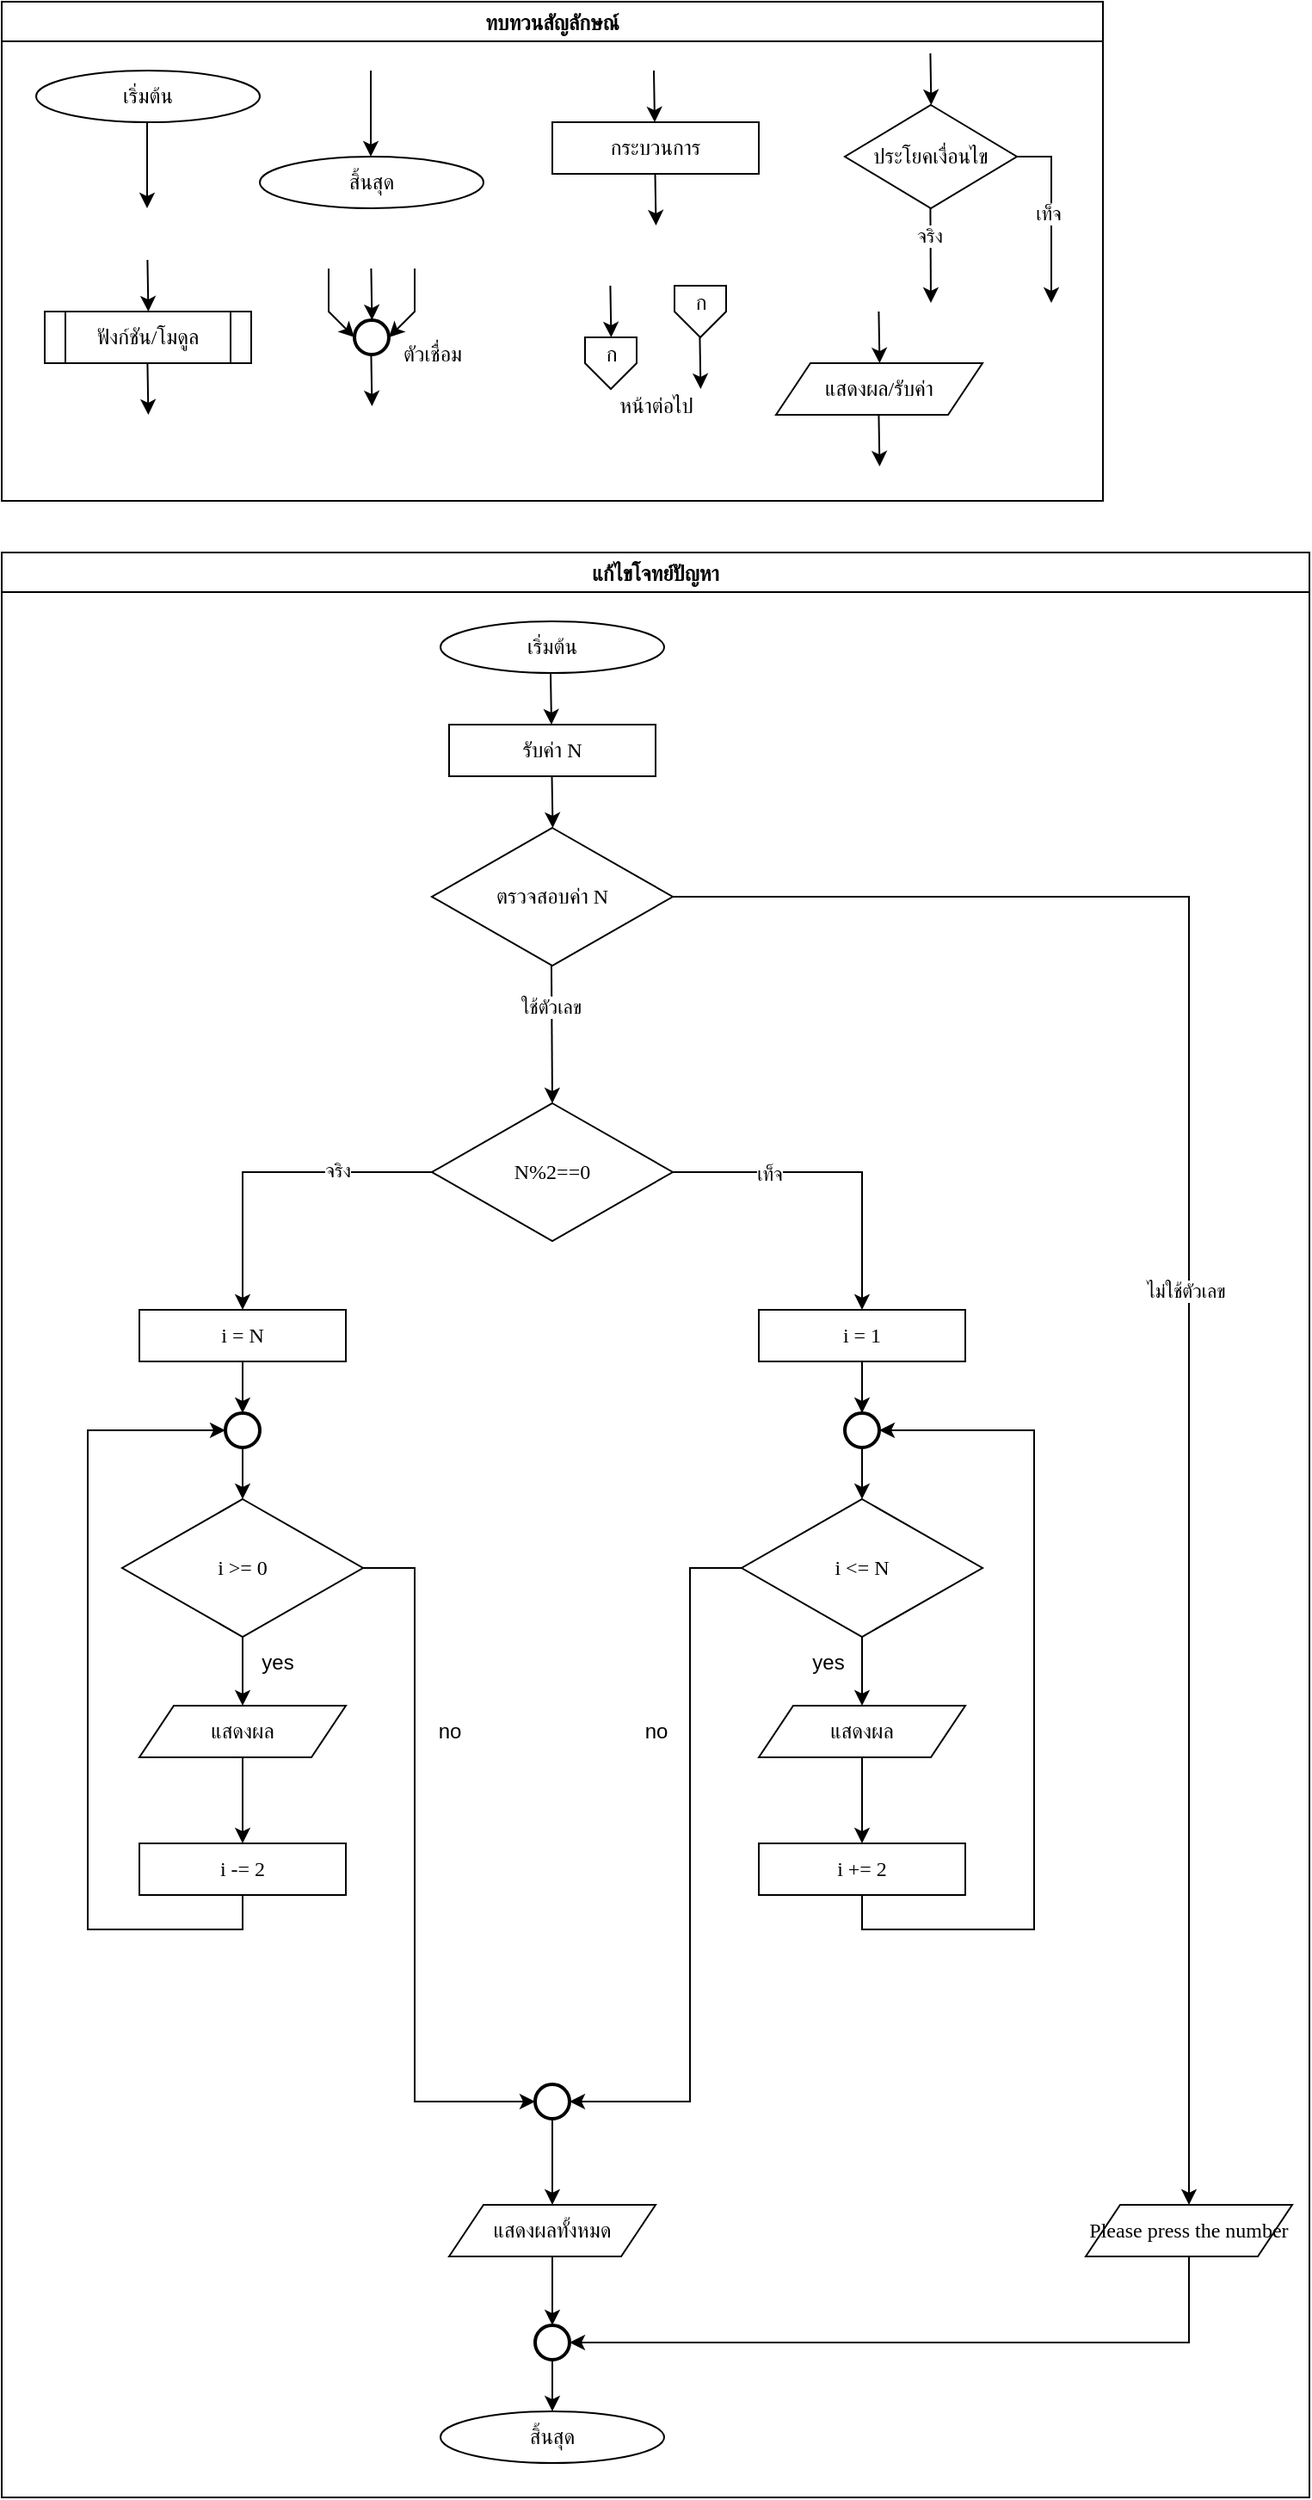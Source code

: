 <mxfile version="28.0.6">
  <diagram name="Page-1" id="thjeyQUxEzNoPWiFpH65">
    <mxGraphModel dx="1246" dy="686" grid="1" gridSize="10" guides="1" tooltips="1" connect="1" arrows="1" fold="1" page="1" pageScale="1" pageWidth="850" pageHeight="1100" math="0" shadow="0">
      <root>
        <mxCell id="0" />
        <mxCell id="1" parent="0" />
        <mxCell id="1veOFgIZRQtYnjoc_C_j-1" value="ทบทวนสัญลักษณ์" style="swimlane;fontFamily=Sarabun;fontSource=https://fonts.googleapis.com/css?family=Sarabun;" vertex="1" parent="1">
          <mxGeometry width="640" height="290" as="geometry" />
        </mxCell>
        <mxCell id="1veOFgIZRQtYnjoc_C_j-2" value="&lt;font data-font-src=&quot;https://fonts.googleapis.com/css?family=Sarabun&quot; face=&quot;Sarabun&quot;&gt;เริ่มต้น&lt;/font&gt;" style="ellipse;whiteSpace=wrap;html=1;" vertex="1" parent="1veOFgIZRQtYnjoc_C_j-1">
          <mxGeometry x="20" y="40" width="130" height="30" as="geometry" />
        </mxCell>
        <mxCell id="1veOFgIZRQtYnjoc_C_j-3" value="" style="endArrow=classic;html=1;rounded=0;" edge="1" parent="1veOFgIZRQtYnjoc_C_j-1">
          <mxGeometry width="50" height="50" relative="1" as="geometry">
            <mxPoint x="84.5" y="70" as="sourcePoint" />
            <mxPoint x="84.5" y="120" as="targetPoint" />
          </mxGeometry>
        </mxCell>
        <mxCell id="1veOFgIZRQtYnjoc_C_j-4" value="&lt;font face=&quot;Sarabun&quot;&gt;สิ้นสุด&lt;/font&gt;" style="ellipse;whiteSpace=wrap;html=1;" vertex="1" parent="1veOFgIZRQtYnjoc_C_j-1">
          <mxGeometry x="150" y="90" width="130" height="30" as="geometry" />
        </mxCell>
        <mxCell id="1veOFgIZRQtYnjoc_C_j-5" value="" style="endArrow=classic;html=1;rounded=0;" edge="1" parent="1veOFgIZRQtYnjoc_C_j-1">
          <mxGeometry width="50" height="50" relative="1" as="geometry">
            <mxPoint x="214.5" y="40" as="sourcePoint" />
            <mxPoint x="214.5" y="90" as="targetPoint" />
          </mxGeometry>
        </mxCell>
        <mxCell id="1veOFgIZRQtYnjoc_C_j-6" value="กระบวนการ" style="rounded=0;whiteSpace=wrap;html=1;fontFamily=Sarabun;fontSource=https://fonts.googleapis.com/css?family=Sarabun;" vertex="1" parent="1veOFgIZRQtYnjoc_C_j-1">
          <mxGeometry x="320" y="70" width="120" height="30" as="geometry" />
        </mxCell>
        <mxCell id="1veOFgIZRQtYnjoc_C_j-7" value="" style="endArrow=classic;html=1;rounded=0;" edge="1" parent="1veOFgIZRQtYnjoc_C_j-1">
          <mxGeometry width="50" height="50" relative="1" as="geometry">
            <mxPoint x="379" y="40" as="sourcePoint" />
            <mxPoint x="379.5" y="70" as="targetPoint" />
          </mxGeometry>
        </mxCell>
        <mxCell id="1veOFgIZRQtYnjoc_C_j-8" value="" style="endArrow=classic;html=1;rounded=0;" edge="1" parent="1veOFgIZRQtYnjoc_C_j-1">
          <mxGeometry width="50" height="50" relative="1" as="geometry">
            <mxPoint x="379.75" y="100" as="sourcePoint" />
            <mxPoint x="380.25" y="130" as="targetPoint" />
          </mxGeometry>
        </mxCell>
        <mxCell id="1veOFgIZRQtYnjoc_C_j-9" value="ประโยคเงื่อนไข" style="rhombus;whiteSpace=wrap;html=1;fontFamily=Sarabun;fontSource=https://fonts.googleapis.com/css?family=Sarabun;" vertex="1" parent="1veOFgIZRQtYnjoc_C_j-1">
          <mxGeometry x="490" y="60" width="100" height="60" as="geometry" />
        </mxCell>
        <mxCell id="1veOFgIZRQtYnjoc_C_j-10" value="" style="endArrow=classic;html=1;rounded=0;" edge="1" parent="1veOFgIZRQtYnjoc_C_j-1">
          <mxGeometry width="50" height="50" relative="1" as="geometry">
            <mxPoint x="539.71" y="30" as="sourcePoint" />
            <mxPoint x="540.21" y="60" as="targetPoint" />
          </mxGeometry>
        </mxCell>
        <mxCell id="1veOFgIZRQtYnjoc_C_j-11" value="" style="endArrow=classic;html=1;rounded=0;" edge="1" parent="1veOFgIZRQtYnjoc_C_j-1">
          <mxGeometry width="50" height="50" relative="1" as="geometry">
            <mxPoint x="539.71" y="120" as="sourcePoint" />
            <mxPoint x="540" y="175" as="targetPoint" />
          </mxGeometry>
        </mxCell>
        <mxCell id="1veOFgIZRQtYnjoc_C_j-12" value="จริง" style="edgeLabel;html=1;align=center;verticalAlign=middle;resizable=0;points=[];fontFamily=Sarabun;fontSource=https://fonts.googleapis.com/css?family=Sarabun;" vertex="1" connectable="0" parent="1veOFgIZRQtYnjoc_C_j-11">
          <mxGeometry x="-0.414" y="-1" relative="1" as="geometry">
            <mxPoint as="offset" />
          </mxGeometry>
        </mxCell>
        <mxCell id="1veOFgIZRQtYnjoc_C_j-13" value="" style="endArrow=classic;html=1;rounded=0;exitX=1;exitY=0.5;exitDx=0;exitDy=0;" edge="1" parent="1veOFgIZRQtYnjoc_C_j-1" source="1veOFgIZRQtYnjoc_C_j-9">
          <mxGeometry width="50" height="50" relative="1" as="geometry">
            <mxPoint x="620" y="95" as="sourcePoint" />
            <mxPoint x="610" y="175" as="targetPoint" />
            <Array as="points">
              <mxPoint x="610" y="90" />
            </Array>
          </mxGeometry>
        </mxCell>
        <mxCell id="1veOFgIZRQtYnjoc_C_j-14" value="&lt;font data-font-src=&quot;https://fonts.googleapis.com/css?family=Sarabun&quot; face=&quot;Sarabun&quot;&gt;เท็จ&lt;/font&gt;" style="edgeLabel;html=1;align=center;verticalAlign=middle;resizable=0;points=[];" vertex="1" connectable="0" parent="1veOFgIZRQtYnjoc_C_j-13">
          <mxGeometry x="-0.002" y="-2" relative="1" as="geometry">
            <mxPoint as="offset" />
          </mxGeometry>
        </mxCell>
        <mxCell id="1veOFgIZRQtYnjoc_C_j-15" value="&lt;font data-font-src=&quot;https://fonts.googleapis.com/css?family=Sarabun&quot; face=&quot;Sarabun&quot;&gt;ฟังก์ชัน/โมดูล&lt;/font&gt;" style="shape=process;whiteSpace=wrap;html=1;backgroundOutline=1;" vertex="1" parent="1veOFgIZRQtYnjoc_C_j-1">
          <mxGeometry x="25" y="180" width="120" height="30" as="geometry" />
        </mxCell>
        <mxCell id="1veOFgIZRQtYnjoc_C_j-16" value="" style="endArrow=classic;html=1;rounded=0;" edge="1" parent="1veOFgIZRQtYnjoc_C_j-1">
          <mxGeometry width="50" height="50" relative="1" as="geometry">
            <mxPoint x="84.71" y="150" as="sourcePoint" />
            <mxPoint x="85.21" y="180" as="targetPoint" />
          </mxGeometry>
        </mxCell>
        <mxCell id="1veOFgIZRQtYnjoc_C_j-17" value="" style="endArrow=classic;html=1;rounded=0;" edge="1" parent="1veOFgIZRQtYnjoc_C_j-1">
          <mxGeometry width="50" height="50" relative="1" as="geometry">
            <mxPoint x="84.71" y="210" as="sourcePoint" />
            <mxPoint x="85.21" y="240" as="targetPoint" />
          </mxGeometry>
        </mxCell>
        <mxCell id="1veOFgIZRQtYnjoc_C_j-18" value="&lt;span style=&quot;color: rgba(0, 0, 0, 0); font-family: monospace; font-size: 0px; text-align: start; text-wrap-mode: nowrap;&quot;&gt;%3CmxGraphModel%3E%3Croot%3E%3CmxCell%20id%3D%220%22%2F%3E%3CmxCell%20id%3D%221%22%20parent%3D%220%22%2F%3E%3CmxCell%20id%3D%222%22%20value%3D%22%22%20style%3D%22endArrow%3Dclassic%3Bhtml%3D1%3Brounded%3D0%3BentryX%3D0%3BentryY%3D0.5%3BentryDx%3D0%3BentryDy%3D0%3BentryPerimeter%3D0%3B%22%20edge%3D%221%22%20parent%3D%221%22%3E%3CmxGeometry%20width%3D%2250%22%20height%3D%2250%22%20relative%3D%221%22%20as%3D%22geometry%22%3E%3CmxPoint%20x%3D%22319.75%22%20y%3D%22850%22%20as%3D%22sourcePoint%22%2F%3E%3CmxPoint%20x%3D%22320%22%20y%3D%22930%22%20as%3D%22targetPoint%22%2F%3E%3C%2FmxGeometry%3E%3C%2FmxCell%3E%3C%2Froot%3E%3C%2FmxGraphModel%3E&lt;/span&gt;" style="strokeWidth=2;html=1;shape=mxgraph.flowchart.start_2;whiteSpace=wrap;" vertex="1" parent="1veOFgIZRQtYnjoc_C_j-1">
          <mxGeometry x="205" y="185" width="20" height="20" as="geometry" />
        </mxCell>
        <mxCell id="1veOFgIZRQtYnjoc_C_j-19" value="" style="endArrow=classic;html=1;rounded=0;" edge="1" parent="1veOFgIZRQtYnjoc_C_j-1">
          <mxGeometry width="50" height="50" relative="1" as="geometry">
            <mxPoint x="214.71" y="155" as="sourcePoint" />
            <mxPoint x="215.21" y="185" as="targetPoint" />
          </mxGeometry>
        </mxCell>
        <mxCell id="1veOFgIZRQtYnjoc_C_j-20" value="" style="endArrow=classic;html=1;rounded=0;entryX=0;entryY=0.5;entryDx=0;entryDy=0;entryPerimeter=0;" edge="1" parent="1veOFgIZRQtYnjoc_C_j-1" target="1veOFgIZRQtYnjoc_C_j-18">
          <mxGeometry width="50" height="50" relative="1" as="geometry">
            <mxPoint x="190.0" y="155" as="sourcePoint" />
            <mxPoint x="190.5" y="185" as="targetPoint" />
            <Array as="points">
              <mxPoint x="190" y="180" />
            </Array>
          </mxGeometry>
        </mxCell>
        <mxCell id="1veOFgIZRQtYnjoc_C_j-21" value="" style="endArrow=classic;html=1;rounded=0;entryX=1;entryY=0.5;entryDx=0;entryDy=0;entryPerimeter=0;" edge="1" parent="1veOFgIZRQtYnjoc_C_j-1" target="1veOFgIZRQtYnjoc_C_j-18">
          <mxGeometry width="50" height="50" relative="1" as="geometry">
            <mxPoint x="240.0" y="155" as="sourcePoint" />
            <mxPoint x="240.5" y="185" as="targetPoint" />
            <Array as="points">
              <mxPoint x="240" y="180" />
            </Array>
          </mxGeometry>
        </mxCell>
        <mxCell id="1veOFgIZRQtYnjoc_C_j-22" value="" style="endArrow=classic;html=1;rounded=0;" edge="1" parent="1veOFgIZRQtYnjoc_C_j-1">
          <mxGeometry width="50" height="50" relative="1" as="geometry">
            <mxPoint x="214.71" y="205" as="sourcePoint" />
            <mxPoint x="215.21" y="235" as="targetPoint" />
          </mxGeometry>
        </mxCell>
        <mxCell id="1veOFgIZRQtYnjoc_C_j-23" value="&lt;font data-font-src=&quot;https://fonts.googleapis.com/css?family=Sarabun&quot; face=&quot;Sarabun&quot;&gt;ตัวเชื่อม&lt;/font&gt;" style="text;html=1;align=center;verticalAlign=middle;resizable=0;points=[];autosize=1;strokeColor=none;fillColor=none;" vertex="1" parent="1veOFgIZRQtYnjoc_C_j-1">
          <mxGeometry x="220" y="190" width="60" height="30" as="geometry" />
        </mxCell>
        <mxCell id="1veOFgIZRQtYnjoc_C_j-24" value="" style="endArrow=classic;html=1;rounded=0;" edge="1" parent="1veOFgIZRQtYnjoc_C_j-1">
          <mxGeometry width="50" height="50" relative="1" as="geometry">
            <mxPoint x="353.71" y="165" as="sourcePoint" />
            <mxPoint x="354.21" y="195" as="targetPoint" />
          </mxGeometry>
        </mxCell>
        <mxCell id="1veOFgIZRQtYnjoc_C_j-25" value="" style="verticalLabelPosition=bottom;verticalAlign=top;html=1;shape=offPageConnector;rounded=0;size=0.5;" vertex="1" parent="1veOFgIZRQtYnjoc_C_j-1">
          <mxGeometry x="339" y="195" width="30" height="30" as="geometry" />
        </mxCell>
        <mxCell id="1veOFgIZRQtYnjoc_C_j-26" value="" style="endArrow=classic;html=1;rounded=0;" edge="1" parent="1veOFgIZRQtYnjoc_C_j-1">
          <mxGeometry width="50" height="50" relative="1" as="geometry">
            <mxPoint x="405.71" y="195" as="sourcePoint" />
            <mxPoint x="406.21" y="225" as="targetPoint" />
          </mxGeometry>
        </mxCell>
        <mxCell id="1veOFgIZRQtYnjoc_C_j-27" value="" style="verticalLabelPosition=bottom;verticalAlign=top;html=1;shape=offPageConnector;rounded=0;size=0.5;" vertex="1" parent="1veOFgIZRQtYnjoc_C_j-1">
          <mxGeometry x="391" y="165" width="30" height="30" as="geometry" />
        </mxCell>
        <mxCell id="1veOFgIZRQtYnjoc_C_j-28" value="หน้าต่อไป" style="text;html=1;align=center;verticalAlign=middle;resizable=0;points=[];autosize=1;strokeColor=none;fillColor=none;fontFamily=Sarabun;fontSource=https://fonts.googleapis.com/css?family=Sarabun;" vertex="1" parent="1veOFgIZRQtYnjoc_C_j-1">
          <mxGeometry x="345" y="220" width="70" height="30" as="geometry" />
        </mxCell>
        <mxCell id="1veOFgIZRQtYnjoc_C_j-29" value="ก" style="text;html=1;align=center;verticalAlign=middle;resizable=0;points=[];autosize=1;strokeColor=none;fillColor=none;fontFamily=Sarabun;fontSource=https://fonts.googleapis.com/css?family=Sarabun;" vertex="1" parent="1veOFgIZRQtYnjoc_C_j-1">
          <mxGeometry x="339" y="190" width="30" height="30" as="geometry" />
        </mxCell>
        <mxCell id="1veOFgIZRQtYnjoc_C_j-30" value="ก" style="text;html=1;align=center;verticalAlign=middle;resizable=0;points=[];autosize=1;strokeColor=none;fillColor=none;fontFamily=Sarabun;fontSource=https://fonts.googleapis.com/css?family=Sarabun;" vertex="1" parent="1veOFgIZRQtYnjoc_C_j-1">
          <mxGeometry x="391" y="160" width="30" height="30" as="geometry" />
        </mxCell>
        <mxCell id="1veOFgIZRQtYnjoc_C_j-31" value="แสดงผล/รับค่า" style="shape=parallelogram;perimeter=parallelogramPerimeter;whiteSpace=wrap;html=1;fixedSize=1;fontFamily=Sarabun;fontSource=https://fonts.googleapis.com/css?family=Sarabun;" vertex="1" parent="1veOFgIZRQtYnjoc_C_j-1">
          <mxGeometry x="450" y="210" width="120" height="30" as="geometry" />
        </mxCell>
        <mxCell id="1veOFgIZRQtYnjoc_C_j-32" value="" style="endArrow=classic;html=1;rounded=0;" edge="1" parent="1veOFgIZRQtYnjoc_C_j-1">
          <mxGeometry width="50" height="50" relative="1" as="geometry">
            <mxPoint x="509.71" y="180" as="sourcePoint" />
            <mxPoint x="510.21" y="210" as="targetPoint" />
          </mxGeometry>
        </mxCell>
        <mxCell id="1veOFgIZRQtYnjoc_C_j-33" value="" style="endArrow=classic;html=1;rounded=0;" edge="1" parent="1veOFgIZRQtYnjoc_C_j-1">
          <mxGeometry width="50" height="50" relative="1" as="geometry">
            <mxPoint x="509.71" y="240" as="sourcePoint" />
            <mxPoint x="510.21" y="270" as="targetPoint" />
          </mxGeometry>
        </mxCell>
        <mxCell id="1veOFgIZRQtYnjoc_C_j-34" value="แก้ไขโจทย์ปัญหา" style="swimlane;fontFamily=Sarabun;fontSource=https://fonts.googleapis.com/css?family=Sarabun;" vertex="1" parent="1">
          <mxGeometry y="320" width="760" height="1130" as="geometry" />
        </mxCell>
        <mxCell id="1veOFgIZRQtYnjoc_C_j-35" value="&lt;font data-font-src=&quot;https://fonts.googleapis.com/css?family=Sarabun&quot; face=&quot;Sarabun&quot;&gt;เริ่มต้น&lt;/font&gt;" style="ellipse;whiteSpace=wrap;html=1;" vertex="1" parent="1veOFgIZRQtYnjoc_C_j-34">
          <mxGeometry x="255" y="40" width="130" height="30" as="geometry" />
        </mxCell>
        <mxCell id="1veOFgIZRQtYnjoc_C_j-39" value="รับค่า N" style="rounded=0;whiteSpace=wrap;html=1;fontFamily=Sarabun;fontSource=https://fonts.googleapis.com/css?family=Sarabun;" vertex="1" parent="1veOFgIZRQtYnjoc_C_j-34">
          <mxGeometry x="260" y="100" width="120" height="30" as="geometry" />
        </mxCell>
        <mxCell id="1veOFgIZRQtYnjoc_C_j-40" value="" style="endArrow=classic;html=1;rounded=0;" edge="1" parent="1veOFgIZRQtYnjoc_C_j-34">
          <mxGeometry width="50" height="50" relative="1" as="geometry">
            <mxPoint x="319" y="70" as="sourcePoint" />
            <mxPoint x="319.5" y="100" as="targetPoint" />
          </mxGeometry>
        </mxCell>
        <mxCell id="1veOFgIZRQtYnjoc_C_j-41" value="" style="endArrow=classic;html=1;rounded=0;" edge="1" parent="1veOFgIZRQtYnjoc_C_j-34">
          <mxGeometry width="50" height="50" relative="1" as="geometry">
            <mxPoint x="319.75" y="130" as="sourcePoint" />
            <mxPoint x="320.25" y="160" as="targetPoint" />
          </mxGeometry>
        </mxCell>
        <mxCell id="1veOFgIZRQtYnjoc_C_j-43" value="ตรวจสอบค่า N" style="rhombus;whiteSpace=wrap;html=1;fontFamily=Sarabun;fontSource=https://fonts.googleapis.com/css?family=Sarabun;" vertex="1" parent="1veOFgIZRQtYnjoc_C_j-34">
          <mxGeometry x="250" y="160" width="140" height="80" as="geometry" />
        </mxCell>
        <mxCell id="1veOFgIZRQtYnjoc_C_j-44" value="" style="endArrow=classic;html=1;rounded=0;entryX=0.5;entryY=0;entryDx=0;entryDy=0;" edge="1" parent="1veOFgIZRQtYnjoc_C_j-34" target="1veOFgIZRQtYnjoc_C_j-86">
          <mxGeometry width="50" height="50" relative="1" as="geometry">
            <mxPoint x="319.47" y="240" as="sourcePoint" />
            <mxPoint x="320" y="310" as="targetPoint" />
          </mxGeometry>
        </mxCell>
        <mxCell id="1veOFgIZRQtYnjoc_C_j-45" value="ใช้ตัวเลข" style="edgeLabel;html=1;align=center;verticalAlign=middle;resizable=0;points=[];fontFamily=Sarabun;fontSource=https://fonts.googleapis.com/css?family=Sarabun;" vertex="1" connectable="0" parent="1veOFgIZRQtYnjoc_C_j-44">
          <mxGeometry x="-0.414" y="-1" relative="1" as="geometry">
            <mxPoint as="offset" />
          </mxGeometry>
        </mxCell>
        <mxCell id="1veOFgIZRQtYnjoc_C_j-46" value="" style="endArrow=classic;html=1;rounded=0;exitX=1;exitY=0.5;exitDx=0;exitDy=0;entryX=0.5;entryY=0;entryDx=0;entryDy=0;" edge="1" parent="1veOFgIZRQtYnjoc_C_j-34" source="1veOFgIZRQtYnjoc_C_j-43" target="1veOFgIZRQtYnjoc_C_j-113">
          <mxGeometry width="50" height="50" relative="1" as="geometry">
            <mxPoint x="420" y="210" as="sourcePoint" />
            <mxPoint x="720" y="800" as="targetPoint" />
            <Array as="points">
              <mxPoint x="690" y="200" />
              <mxPoint x="690" y="440" />
            </Array>
          </mxGeometry>
        </mxCell>
        <mxCell id="1veOFgIZRQtYnjoc_C_j-47" value="&lt;font data-font-src=&quot;https://fonts.googleapis.com/css?family=Sarabun&quot; face=&quot;Sarabun&quot;&gt;ไม่ใช้ตัวเลข&lt;/font&gt;" style="edgeLabel;html=1;align=center;verticalAlign=middle;resizable=0;points=[];" vertex="1" connectable="0" parent="1veOFgIZRQtYnjoc_C_j-46">
          <mxGeometry x="-0.002" y="-2" relative="1" as="geometry">
            <mxPoint as="offset" />
          </mxGeometry>
        </mxCell>
        <mxCell id="1veOFgIZRQtYnjoc_C_j-113" value="Please press the number" style="shape=parallelogram;perimeter=parallelogramPerimeter;whiteSpace=wrap;html=1;fixedSize=1;fontFamily=Sarabun;fontSource=https://fonts.googleapis.com/css?family=Sarabun;" vertex="1" parent="1veOFgIZRQtYnjoc_C_j-34">
          <mxGeometry x="630" y="960" width="120" height="30" as="geometry" />
        </mxCell>
        <mxCell id="1veOFgIZRQtYnjoc_C_j-114" value="" style="endArrow=classic;html=1;rounded=0;entryX=0.5;entryY=0;entryDx=0;entryDy=0;entryPerimeter=0;exitX=0.5;exitY=1;exitDx=0;exitDy=0;" edge="1" parent="1veOFgIZRQtYnjoc_C_j-34" source="1veOFgIZRQtYnjoc_C_j-113" target="1veOFgIZRQtYnjoc_C_j-111">
          <mxGeometry width="50" height="50" relative="1" as="geometry">
            <mxPoint x="479.47" y="690" as="sourcePoint" />
            <mxPoint x="479.72" y="770" as="targetPoint" />
            <Array as="points">
              <mxPoint x="690" y="1040" />
            </Array>
          </mxGeometry>
        </mxCell>
        <mxCell id="1veOFgIZRQtYnjoc_C_j-86" value="N%2==0" style="rhombus;whiteSpace=wrap;html=1;fontFamily=Sarabun;fontSource=https://fonts.googleapis.com/css?family=Sarabun;" vertex="1" parent="1veOFgIZRQtYnjoc_C_j-34">
          <mxGeometry x="250" y="320" width="140" height="80" as="geometry" />
        </mxCell>
        <mxCell id="1veOFgIZRQtYnjoc_C_j-101" value="แสดงผลทั้งหมด" style="shape=parallelogram;perimeter=parallelogramPerimeter;whiteSpace=wrap;html=1;fixedSize=1;fontFamily=Sarabun;fontSource=https://fonts.googleapis.com/css?family=Sarabun;" vertex="1" parent="1veOFgIZRQtYnjoc_C_j-34">
          <mxGeometry x="260" y="960" width="120" height="30" as="geometry" />
        </mxCell>
        <mxCell id="1veOFgIZRQtYnjoc_C_j-103" value="" style="endArrow=classic;html=1;rounded=0;entryX=0.5;entryY=0;entryDx=0;entryDy=0;" edge="1" parent="1veOFgIZRQtYnjoc_C_j-34" target="1veOFgIZRQtYnjoc_C_j-36">
          <mxGeometry width="50" height="50" relative="1" as="geometry">
            <mxPoint x="320" y="1050" as="sourcePoint" />
            <mxPoint x="320.21" y="1040" as="targetPoint" />
          </mxGeometry>
        </mxCell>
        <mxCell id="1veOFgIZRQtYnjoc_C_j-111" value="" style="strokeWidth=2;html=1;shape=mxgraph.flowchart.start_2;whiteSpace=wrap;direction=south;" vertex="1" parent="1veOFgIZRQtYnjoc_C_j-34">
          <mxGeometry x="310" y="1030" width="20" height="20" as="geometry" />
        </mxCell>
        <mxCell id="1veOFgIZRQtYnjoc_C_j-112" value="" style="endArrow=classic;html=1;rounded=0;entryX=0;entryY=0.5;entryDx=0;entryDy=0;exitX=0.5;exitY=1;exitDx=0;exitDy=0;entryPerimeter=0;" edge="1" parent="1veOFgIZRQtYnjoc_C_j-34" source="1veOFgIZRQtYnjoc_C_j-101" target="1veOFgIZRQtYnjoc_C_j-111">
          <mxGeometry width="50" height="50" relative="1" as="geometry">
            <mxPoint x="330" y="1010" as="sourcePoint" />
            <mxPoint x="330" y="1040" as="targetPoint" />
          </mxGeometry>
        </mxCell>
        <mxCell id="1veOFgIZRQtYnjoc_C_j-36" value="&lt;font face=&quot;Sarabun&quot;&gt;สิ้นสุด&lt;/font&gt;" style="ellipse;whiteSpace=wrap;html=1;" vertex="1" parent="1veOFgIZRQtYnjoc_C_j-34">
          <mxGeometry x="255" y="1080" width="130" height="30" as="geometry" />
        </mxCell>
        <mxCell id="1veOFgIZRQtYnjoc_C_j-169" value="" style="endArrow=classic;html=1;rounded=0;exitX=0.5;exitY=1;exitDx=0;exitDy=0;entryX=0.5;entryY=0;entryDx=0;entryDy=0;" edge="1" parent="1veOFgIZRQtYnjoc_C_j-34" target="1veOFgIZRQtYnjoc_C_j-101">
          <mxGeometry width="50" height="50" relative="1" as="geometry">
            <mxPoint x="320.0" y="910.0" as="sourcePoint" />
            <mxPoint x="350" y="960" as="targetPoint" />
          </mxGeometry>
        </mxCell>
        <mxCell id="1veOFgIZRQtYnjoc_C_j-175" value="" style="edgeStyle=orthogonalEdgeStyle;rounded=0;orthogonalLoop=1;jettySize=auto;html=1;" edge="1" parent="1veOFgIZRQtYnjoc_C_j-34" source="1veOFgIZRQtYnjoc_C_j-170" target="1veOFgIZRQtYnjoc_C_j-173">
          <mxGeometry relative="1" as="geometry" />
        </mxCell>
        <mxCell id="1veOFgIZRQtYnjoc_C_j-170" value="i = N" style="rounded=0;whiteSpace=wrap;html=1;fontFamily=Sarabun;fontSource=https://fonts.googleapis.com/css?family=Sarabun;" vertex="1" parent="1veOFgIZRQtYnjoc_C_j-34">
          <mxGeometry x="80" y="440" width="120" height="30" as="geometry" />
        </mxCell>
        <mxCell id="1veOFgIZRQtYnjoc_C_j-171" value="" style="endArrow=classic;html=1;rounded=0;exitX=0;exitY=0.5;exitDx=0;exitDy=0;entryX=0.5;entryY=0;entryDx=0;entryDy=0;" edge="1" parent="1veOFgIZRQtYnjoc_C_j-34" source="1veOFgIZRQtYnjoc_C_j-86" target="1veOFgIZRQtYnjoc_C_j-170">
          <mxGeometry width="50" height="50" relative="1" as="geometry">
            <mxPoint x="160" y="340" as="sourcePoint" />
            <mxPoint x="160.29" y="395" as="targetPoint" />
            <Array as="points">
              <mxPoint x="140" y="360" />
            </Array>
          </mxGeometry>
        </mxCell>
        <mxCell id="1veOFgIZRQtYnjoc_C_j-172" value="จริง" style="edgeLabel;html=1;align=center;verticalAlign=middle;resizable=0;points=[];fontFamily=Sarabun;fontSource=https://fonts.googleapis.com/css?family=Sarabun;" vertex="1" connectable="0" parent="1veOFgIZRQtYnjoc_C_j-171">
          <mxGeometry x="-0.414" y="-1" relative="1" as="geometry">
            <mxPoint as="offset" />
          </mxGeometry>
        </mxCell>
        <mxCell id="1veOFgIZRQtYnjoc_C_j-177" value="" style="edgeStyle=orthogonalEdgeStyle;rounded=0;orthogonalLoop=1;jettySize=auto;html=1;" edge="1" parent="1veOFgIZRQtYnjoc_C_j-34" source="1veOFgIZRQtYnjoc_C_j-173" target="1veOFgIZRQtYnjoc_C_j-176">
          <mxGeometry relative="1" as="geometry" />
        </mxCell>
        <mxCell id="1veOFgIZRQtYnjoc_C_j-173" value="&lt;span style=&quot;color: rgba(0, 0, 0, 0); font-family: monospace; font-size: 0px; text-align: start; text-wrap-mode: nowrap;&quot;&gt;%3CmxGraphModel%3E%3Croot%3E%3CmxCell%20id%3D%220%22%2F%3E%3CmxCell%20id%3D%221%22%20parent%3D%220%22%2F%3E%3CmxCell%20id%3D%222%22%20value%3D%22%22%20style%3D%22endArrow%3Dclassic%3Bhtml%3D1%3Brounded%3D0%3BentryX%3D0%3BentryY%3D0.5%3BentryDx%3D0%3BentryDy%3D0%3BentryPerimeter%3D0%3B%22%20edge%3D%221%22%20parent%3D%221%22%3E%3CmxGeometry%20width%3D%2250%22%20height%3D%2250%22%20relative%3D%221%22%20as%3D%22geometry%22%3E%3CmxPoint%20x%3D%22319.75%22%20y%3D%22850%22%20as%3D%22sourcePoint%22%2F%3E%3CmxPoint%20x%3D%22320%22%20y%3D%22930%22%20as%3D%22targetPoint%22%2F%3E%3C%2FmxGeometry%3E%3C%2FmxCell%3E%3C%2Froot%3E%3C%2FmxGraphModel%3E&lt;/span&gt;" style="strokeWidth=2;html=1;shape=mxgraph.flowchart.start_2;whiteSpace=wrap;" vertex="1" parent="1veOFgIZRQtYnjoc_C_j-34">
          <mxGeometry x="130" y="500" width="20" height="20" as="geometry" />
        </mxCell>
        <mxCell id="1veOFgIZRQtYnjoc_C_j-179" value="" style="edgeStyle=orthogonalEdgeStyle;rounded=0;orthogonalLoop=1;jettySize=auto;html=1;" edge="1" parent="1veOFgIZRQtYnjoc_C_j-34" source="1veOFgIZRQtYnjoc_C_j-176" target="1veOFgIZRQtYnjoc_C_j-178">
          <mxGeometry relative="1" as="geometry" />
        </mxCell>
        <mxCell id="1veOFgIZRQtYnjoc_C_j-186" value="" style="edgeStyle=orthogonalEdgeStyle;rounded=0;orthogonalLoop=1;jettySize=auto;html=1;entryX=0.5;entryY=1;entryDx=0;entryDy=0;entryPerimeter=0;" edge="1" parent="1veOFgIZRQtYnjoc_C_j-34" source="1veOFgIZRQtYnjoc_C_j-176" target="1veOFgIZRQtYnjoc_C_j-184">
          <mxGeometry relative="1" as="geometry">
            <mxPoint x="300" y="890" as="targetPoint" />
            <Array as="points">
              <mxPoint x="240" y="590" />
              <mxPoint x="240" y="900" />
            </Array>
          </mxGeometry>
        </mxCell>
        <mxCell id="1veOFgIZRQtYnjoc_C_j-176" value="i &amp;gt;= 0" style="rhombus;whiteSpace=wrap;html=1;fontFamily=Sarabun;fontSource=https://fonts.googleapis.com/css?family=Sarabun;" vertex="1" parent="1veOFgIZRQtYnjoc_C_j-34">
          <mxGeometry x="70" y="550" width="140" height="80" as="geometry" />
        </mxCell>
        <mxCell id="1veOFgIZRQtYnjoc_C_j-181" value="" style="edgeStyle=orthogonalEdgeStyle;rounded=0;orthogonalLoop=1;jettySize=auto;html=1;" edge="1" parent="1veOFgIZRQtYnjoc_C_j-34" source="1veOFgIZRQtYnjoc_C_j-178" target="1veOFgIZRQtYnjoc_C_j-180">
          <mxGeometry relative="1" as="geometry" />
        </mxCell>
        <mxCell id="1veOFgIZRQtYnjoc_C_j-178" value="แสดงผล" style="shape=parallelogram;perimeter=parallelogramPerimeter;whiteSpace=wrap;html=1;fixedSize=1;fontFamily=Sarabun;fontSource=https://fonts.googleapis.com/css?family=Sarabun;" vertex="1" parent="1veOFgIZRQtYnjoc_C_j-34">
          <mxGeometry x="80" y="670" width="120" height="30" as="geometry" />
        </mxCell>
        <mxCell id="1veOFgIZRQtYnjoc_C_j-183" value="" style="edgeStyle=orthogonalEdgeStyle;rounded=0;orthogonalLoop=1;jettySize=auto;html=1;exitX=0.5;exitY=1;exitDx=0;exitDy=0;entryX=0;entryY=0.5;entryDx=0;entryDy=0;entryPerimeter=0;" edge="1" parent="1veOFgIZRQtYnjoc_C_j-34" source="1veOFgIZRQtYnjoc_C_j-180" target="1veOFgIZRQtYnjoc_C_j-173">
          <mxGeometry relative="1" as="geometry">
            <mxPoint x="30" y="490" as="targetPoint" />
            <Array as="points">
              <mxPoint x="140" y="800" />
              <mxPoint x="50" y="800" />
              <mxPoint x="50" y="510" />
            </Array>
          </mxGeometry>
        </mxCell>
        <mxCell id="1veOFgIZRQtYnjoc_C_j-180" value="i -= 2" style="rounded=0;whiteSpace=wrap;html=1;fontFamily=Sarabun;fontSource=https://fonts.googleapis.com/css?family=Sarabun;" vertex="1" parent="1veOFgIZRQtYnjoc_C_j-34">
          <mxGeometry x="80" y="750" width="120" height="30" as="geometry" />
        </mxCell>
        <mxCell id="1veOFgIZRQtYnjoc_C_j-184" value="" style="strokeWidth=2;html=1;shape=mxgraph.flowchart.start_2;whiteSpace=wrap;direction=south;" vertex="1" parent="1veOFgIZRQtYnjoc_C_j-34">
          <mxGeometry x="310" y="890" width="20" height="20" as="geometry" />
        </mxCell>
        <mxCell id="1veOFgIZRQtYnjoc_C_j-192" value="" style="edgeStyle=orthogonalEdgeStyle;rounded=0;orthogonalLoop=1;jettySize=auto;html=1;" edge="1" parent="1veOFgIZRQtYnjoc_C_j-34" source="1veOFgIZRQtYnjoc_C_j-187" target="1veOFgIZRQtYnjoc_C_j-191">
          <mxGeometry relative="1" as="geometry" />
        </mxCell>
        <mxCell id="1veOFgIZRQtYnjoc_C_j-187" value="i = 1" style="rounded=0;whiteSpace=wrap;html=1;fontFamily=Sarabun;fontSource=https://fonts.googleapis.com/css?family=Sarabun;" vertex="1" parent="1veOFgIZRQtYnjoc_C_j-34">
          <mxGeometry x="440" y="440" width="120" height="30" as="geometry" />
        </mxCell>
        <mxCell id="1veOFgIZRQtYnjoc_C_j-188" value="" style="endArrow=classic;html=1;rounded=0;exitX=1;exitY=0.5;exitDx=0;exitDy=0;entryX=0.5;entryY=0;entryDx=0;entryDy=0;" edge="1" parent="1veOFgIZRQtYnjoc_C_j-34" source="1veOFgIZRQtYnjoc_C_j-86">
          <mxGeometry width="50" height="50" relative="1" as="geometry">
            <mxPoint x="610" y="360" as="sourcePoint" />
            <mxPoint x="500" y="440" as="targetPoint" />
            <Array as="points">
              <mxPoint x="500" y="360" />
            </Array>
          </mxGeometry>
        </mxCell>
        <mxCell id="1veOFgIZRQtYnjoc_C_j-189" value="เท็จ" style="edgeLabel;html=1;align=center;verticalAlign=middle;resizable=0;points=[];fontFamily=Sarabun;fontSource=https://fonts.googleapis.com/css?family=Sarabun;" vertex="1" connectable="0" parent="1veOFgIZRQtYnjoc_C_j-188">
          <mxGeometry x="-0.414" y="-1" relative="1" as="geometry">
            <mxPoint as="offset" />
          </mxGeometry>
        </mxCell>
        <mxCell id="1veOFgIZRQtYnjoc_C_j-194" value="" style="edgeStyle=orthogonalEdgeStyle;rounded=0;orthogonalLoop=1;jettySize=auto;html=1;" edge="1" parent="1veOFgIZRQtYnjoc_C_j-34" source="1veOFgIZRQtYnjoc_C_j-191" target="1veOFgIZRQtYnjoc_C_j-193">
          <mxGeometry relative="1" as="geometry" />
        </mxCell>
        <mxCell id="1veOFgIZRQtYnjoc_C_j-191" value="&lt;span style=&quot;color: rgba(0, 0, 0, 0); font-family: monospace; font-size: 0px; text-align: start; text-wrap-mode: nowrap;&quot;&gt;%3CmxGraphModel%3E%3Croot%3E%3CmxCell%20id%3D%220%22%2F%3E%3CmxCell%20id%3D%221%22%20parent%3D%220%22%2F%3E%3CmxCell%20id%3D%222%22%20value%3D%22%22%20style%3D%22endArrow%3Dclassic%3Bhtml%3D1%3Brounded%3D0%3BentryX%3D0%3BentryY%3D0.5%3BentryDx%3D0%3BentryDy%3D0%3BentryPerimeter%3D0%3B%22%20edge%3D%221%22%20parent%3D%221%22%3E%3CmxGeometry%20width%3D%2250%22%20height%3D%2250%22%20relative%3D%221%22%20as%3D%22geometry%22%3E%3CmxPoint%20x%3D%22319.75%22%20y%3D%22850%22%20as%3D%22sourcePoint%22%2F%3E%3CmxPoint%20x%3D%22320%22%20y%3D%22930%22%20as%3D%22targetPoint%22%2F%3E%3C%2FmxGeometry%3E%3C%2FmxCell%3E%3C%2Froot%3E%3C%2FmxGraphModel%3E&lt;/span&gt;" style="strokeWidth=2;html=1;shape=mxgraph.flowchart.start_2;whiteSpace=wrap;" vertex="1" parent="1veOFgIZRQtYnjoc_C_j-34">
          <mxGeometry x="490" y="500" width="20" height="20" as="geometry" />
        </mxCell>
        <mxCell id="1veOFgIZRQtYnjoc_C_j-196" value="" style="edgeStyle=orthogonalEdgeStyle;rounded=0;orthogonalLoop=1;jettySize=auto;html=1;" edge="1" parent="1veOFgIZRQtYnjoc_C_j-34" source="1veOFgIZRQtYnjoc_C_j-193" target="1veOFgIZRQtYnjoc_C_j-195">
          <mxGeometry relative="1" as="geometry" />
        </mxCell>
        <mxCell id="1veOFgIZRQtYnjoc_C_j-202" value="" style="edgeStyle=orthogonalEdgeStyle;rounded=0;orthogonalLoop=1;jettySize=auto;html=1;entryX=0.5;entryY=0;entryDx=0;entryDy=0;entryPerimeter=0;" edge="1" parent="1veOFgIZRQtYnjoc_C_j-34" source="1veOFgIZRQtYnjoc_C_j-193" target="1veOFgIZRQtYnjoc_C_j-184">
          <mxGeometry relative="1" as="geometry">
            <mxPoint x="350" y="630" as="targetPoint" />
            <Array as="points">
              <mxPoint x="400" y="590" />
              <mxPoint x="400" y="900" />
            </Array>
          </mxGeometry>
        </mxCell>
        <mxCell id="1veOFgIZRQtYnjoc_C_j-193" value="i &amp;lt;= N" style="rhombus;whiteSpace=wrap;html=1;fontFamily=Sarabun;fontSource=https://fonts.googleapis.com/css?family=Sarabun;" vertex="1" parent="1veOFgIZRQtYnjoc_C_j-34">
          <mxGeometry x="430" y="550" width="140" height="80" as="geometry" />
        </mxCell>
        <mxCell id="1veOFgIZRQtYnjoc_C_j-198" value="" style="edgeStyle=orthogonalEdgeStyle;rounded=0;orthogonalLoop=1;jettySize=auto;html=1;" edge="1" parent="1veOFgIZRQtYnjoc_C_j-34" source="1veOFgIZRQtYnjoc_C_j-195" target="1veOFgIZRQtYnjoc_C_j-197">
          <mxGeometry relative="1" as="geometry" />
        </mxCell>
        <mxCell id="1veOFgIZRQtYnjoc_C_j-195" value="แสดงผล" style="shape=parallelogram;perimeter=parallelogramPerimeter;whiteSpace=wrap;html=1;fixedSize=1;fontFamily=Sarabun;fontSource=https://fonts.googleapis.com/css?family=Sarabun;" vertex="1" parent="1veOFgIZRQtYnjoc_C_j-34">
          <mxGeometry x="440" y="670" width="120" height="30" as="geometry" />
        </mxCell>
        <mxCell id="1veOFgIZRQtYnjoc_C_j-200" value="" style="edgeStyle=orthogonalEdgeStyle;rounded=0;orthogonalLoop=1;jettySize=auto;html=1;entryX=1;entryY=0.5;entryDx=0;entryDy=0;entryPerimeter=0;" edge="1" parent="1veOFgIZRQtYnjoc_C_j-34" source="1veOFgIZRQtYnjoc_C_j-197" target="1veOFgIZRQtYnjoc_C_j-191">
          <mxGeometry relative="1" as="geometry">
            <mxPoint x="600" y="440" as="targetPoint" />
            <Array as="points">
              <mxPoint x="500" y="800" />
              <mxPoint x="600" y="800" />
              <mxPoint x="600" y="510" />
            </Array>
          </mxGeometry>
        </mxCell>
        <mxCell id="1veOFgIZRQtYnjoc_C_j-197" value="i += 2" style="rounded=0;whiteSpace=wrap;html=1;fontFamily=Sarabun;fontSource=https://fonts.googleapis.com/css?family=Sarabun;" vertex="1" parent="1veOFgIZRQtYnjoc_C_j-34">
          <mxGeometry x="440" y="750" width="120" height="30" as="geometry" />
        </mxCell>
        <mxCell id="1veOFgIZRQtYnjoc_C_j-203" value="no" style="text;html=1;align=center;verticalAlign=middle;resizable=0;points=[];autosize=1;strokeColor=none;fillColor=none;" vertex="1" parent="1veOFgIZRQtYnjoc_C_j-34">
          <mxGeometry x="360" y="670" width="40" height="30" as="geometry" />
        </mxCell>
        <mxCell id="1veOFgIZRQtYnjoc_C_j-206" value="no" style="text;html=1;align=center;verticalAlign=middle;resizable=0;points=[];autosize=1;strokeColor=none;fillColor=none;" vertex="1" parent="1veOFgIZRQtYnjoc_C_j-34">
          <mxGeometry x="240" y="670" width="40" height="30" as="geometry" />
        </mxCell>
        <mxCell id="1veOFgIZRQtYnjoc_C_j-207" value="yes" style="text;html=1;align=center;verticalAlign=middle;resizable=0;points=[];autosize=1;strokeColor=none;fillColor=none;" vertex="1" parent="1veOFgIZRQtYnjoc_C_j-34">
          <mxGeometry x="460" y="630" width="40" height="30" as="geometry" />
        </mxCell>
        <mxCell id="1veOFgIZRQtYnjoc_C_j-208" value="yes" style="text;html=1;align=center;verticalAlign=middle;resizable=0;points=[];autosize=1;strokeColor=none;fillColor=none;" vertex="1" parent="1veOFgIZRQtYnjoc_C_j-34">
          <mxGeometry x="140" y="630" width="40" height="30" as="geometry" />
        </mxCell>
      </root>
    </mxGraphModel>
  </diagram>
</mxfile>
